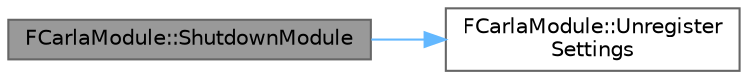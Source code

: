 digraph "FCarlaModule::ShutdownModule"
{
 // INTERACTIVE_SVG=YES
 // LATEX_PDF_SIZE
  bgcolor="transparent";
  edge [fontname=Helvetica,fontsize=10,labelfontname=Helvetica,labelfontsize=10];
  node [fontname=Helvetica,fontsize=10,shape=box,height=0.2,width=0.4];
  rankdir="LR";
  Node1 [id="Node000001",label="FCarlaModule::ShutdownModule",height=0.2,width=0.4,color="gray40", fillcolor="grey60", style="filled", fontcolor="black",tooltip=" "];
  Node1 -> Node2 [id="edge1_Node000001_Node000002",color="steelblue1",style="solid",tooltip=" "];
  Node2 [id="Node000002",label="FCarlaModule::Unregister\lSettings",height=0.2,width=0.4,color="grey40", fillcolor="white", style="filled",URL="$d5/da1/classFCarlaModule.html#a370435446f67bafe9ec68225f93b4668",tooltip=" "];
}
